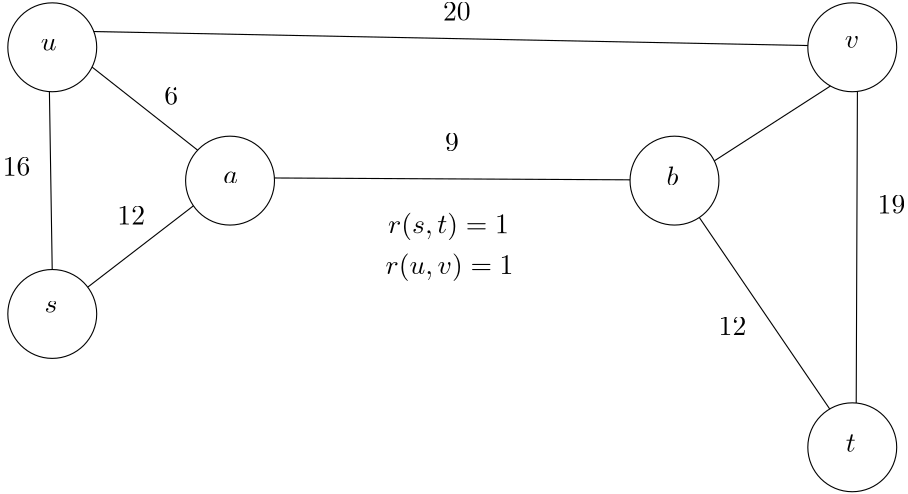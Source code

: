 <?xml version="1.0"?>
<!DOCTYPE ipe SYSTEM "ipe.dtd">
<ipe version="70206" creator="Ipe 7.2.11">
<info created="D:20190409095023" modified="D:20190409095842"/>
<ipestyle name="basic">
<symbol name="arrow/arc(spx)">
<path stroke="sym-stroke" fill="sym-stroke" pen="sym-pen">
0 0 m
-1 0.333 l
-1 -0.333 l
h
</path>
</symbol>
<symbol name="arrow/farc(spx)">
<path stroke="sym-stroke" fill="white" pen="sym-pen">
0 0 m
-1 0.333 l
-1 -0.333 l
h
</path>
</symbol>
<symbol name="arrow/ptarc(spx)">
<path stroke="sym-stroke" fill="sym-stroke" pen="sym-pen">
0 0 m
-1 0.333 l
-0.8 0 l
-1 -0.333 l
h
</path>
</symbol>
<symbol name="arrow/fptarc(spx)">
<path stroke="sym-stroke" fill="white" pen="sym-pen">
0 0 m
-1 0.333 l
-0.8 0 l
-1 -0.333 l
h
</path>
</symbol>
<symbol name="mark/circle(sx)" transformations="translations">
<path fill="sym-stroke">
0.6 0 0 0.6 0 0 e
0.4 0 0 0.4 0 0 e
</path>
</symbol>
<symbol name="mark/disk(sx)" transformations="translations">
<path fill="sym-stroke">
0.6 0 0 0.6 0 0 e
</path>
</symbol>
<symbol name="mark/fdisk(sfx)" transformations="translations">
<group>
<path fill="sym-fill">
0.5 0 0 0.5 0 0 e
</path>
<path fill="sym-stroke" fillrule="eofill">
0.6 0 0 0.6 0 0 e
0.4 0 0 0.4 0 0 e
</path>
</group>
</symbol>
<symbol name="mark/box(sx)" transformations="translations">
<path fill="sym-stroke" fillrule="eofill">
-0.6 -0.6 m
0.6 -0.6 l
0.6 0.6 l
-0.6 0.6 l
h
-0.4 -0.4 m
0.4 -0.4 l
0.4 0.4 l
-0.4 0.4 l
h
</path>
</symbol>
<symbol name="mark/square(sx)" transformations="translations">
<path fill="sym-stroke">
-0.6 -0.6 m
0.6 -0.6 l
0.6 0.6 l
-0.6 0.6 l
h
</path>
</symbol>
<symbol name="mark/fsquare(sfx)" transformations="translations">
<group>
<path fill="sym-fill">
-0.5 -0.5 m
0.5 -0.5 l
0.5 0.5 l
-0.5 0.5 l
h
</path>
<path fill="sym-stroke" fillrule="eofill">
-0.6 -0.6 m
0.6 -0.6 l
0.6 0.6 l
-0.6 0.6 l
h
-0.4 -0.4 m
0.4 -0.4 l
0.4 0.4 l
-0.4 0.4 l
h
</path>
</group>
</symbol>
<symbol name="mark/cross(sx)" transformations="translations">
<group>
<path fill="sym-stroke">
-0.43 -0.57 m
0.57 0.43 l
0.43 0.57 l
-0.57 -0.43 l
h
</path>
<path fill="sym-stroke">
-0.43 0.57 m
0.57 -0.43 l
0.43 -0.57 l
-0.57 0.43 l
h
</path>
</group>
</symbol>
<symbol name="arrow/fnormal(spx)">
<path stroke="sym-stroke" fill="white" pen="sym-pen">
0 0 m
-1 0.333 l
-1 -0.333 l
h
</path>
</symbol>
<symbol name="arrow/pointed(spx)">
<path stroke="sym-stroke" fill="sym-stroke" pen="sym-pen">
0 0 m
-1 0.333 l
-0.8 0 l
-1 -0.333 l
h
</path>
</symbol>
<symbol name="arrow/fpointed(spx)">
<path stroke="sym-stroke" fill="white" pen="sym-pen">
0 0 m
-1 0.333 l
-0.8 0 l
-1 -0.333 l
h
</path>
</symbol>
<symbol name="arrow/linear(spx)">
<path stroke="sym-stroke" pen="sym-pen">
-1 0.333 m
0 0 l
-1 -0.333 l
</path>
</symbol>
<symbol name="arrow/fdouble(spx)">
<path stroke="sym-stroke" fill="white" pen="sym-pen">
0 0 m
-1 0.333 l
-1 -0.333 l
h
-1 0 m
-2 0.333 l
-2 -0.333 l
h
</path>
</symbol>
<symbol name="arrow/double(spx)">
<path stroke="sym-stroke" fill="sym-stroke" pen="sym-pen">
0 0 m
-1 0.333 l
-1 -0.333 l
h
-1 0 m
-2 0.333 l
-2 -0.333 l
h
</path>
</symbol>
<pen name="heavier" value="0.8"/>
<pen name="fat" value="1.2"/>
<pen name="ultrafat" value="2"/>
<symbolsize name="large" value="5"/>
<symbolsize name="small" value="2"/>
<symbolsize name="tiny" value="1.1"/>
<arrowsize name="large" value="10"/>
<arrowsize name="small" value="5"/>
<arrowsize name="tiny" value="3"/>
<color name="red" value="1 0 0"/>
<color name="green" value="0 1 0"/>
<color name="blue" value="0 0 1"/>
<color name="yellow" value="1 1 0"/>
<color name="orange" value="1 0.647 0"/>
<color name="gold" value="1 0.843 0"/>
<color name="purple" value="0.627 0.125 0.941"/>
<color name="gray" value="0.745"/>
<color name="brown" value="0.647 0.165 0.165"/>
<color name="navy" value="0 0 0.502"/>
<color name="pink" value="1 0.753 0.796"/>
<color name="seagreen" value="0.18 0.545 0.341"/>
<color name="turquoise" value="0.251 0.878 0.816"/>
<color name="violet" value="0.933 0.51 0.933"/>
<color name="darkblue" value="0 0 0.545"/>
<color name="darkcyan" value="0 0.545 0.545"/>
<color name="darkgray" value="0.663"/>
<color name="darkgreen" value="0 0.392 0"/>
<color name="darkmagenta" value="0.545 0 0.545"/>
<color name="darkorange" value="1 0.549 0"/>
<color name="darkred" value="0.545 0 0"/>
<color name="lightblue" value="0.678 0.847 0.902"/>
<color name="lightcyan" value="0.878 1 1"/>
<color name="lightgray" value="0.827"/>
<color name="lightgreen" value="0.565 0.933 0.565"/>
<color name="lightyellow" value="1 1 0.878"/>
<dashstyle name="dashed" value="[4] 0"/>
<dashstyle name="dotted" value="[1 3] 0"/>
<dashstyle name="dash dotted" value="[4 2 1 2] 0"/>
<dashstyle name="dash dot dotted" value="[4 2 1 2 1 2] 0"/>
<textsize name="large" value="\large"/>
<textsize name="Large" value="\Large"/>
<textsize name="LARGE" value="\LARGE"/>
<textsize name="huge" value="\huge"/>
<textsize name="Huge" value="\Huge"/>
<textsize name="small" value="\small"/>
<textsize name="footnote" value="\footnotesize"/>
<textsize name="tiny" value="\tiny"/>
<textstyle name="center" begin="\begin{center}" end="\end{center}"/>
<textstyle name="itemize" begin="\begin{itemize}" end="\end{itemize}"/>
<textstyle name="item" begin="\begin{itemize}\item{}" end="\end{itemize}"/>
<gridsize name="4 pts" value="4"/>
<gridsize name="8 pts (~3 mm)" value="8"/>
<gridsize name="16 pts (~6 mm)" value="16"/>
<gridsize name="32 pts (~12 mm)" value="32"/>
<gridsize name="10 pts (~3.5 mm)" value="10"/>
<gridsize name="20 pts (~7 mm)" value="20"/>
<gridsize name="14 pts (~5 mm)" value="14"/>
<gridsize name="28 pts (~10 mm)" value="28"/>
<gridsize name="56 pts (~20 mm)" value="56"/>
<anglesize name="90 deg" value="90"/>
<anglesize name="60 deg" value="60"/>
<anglesize name="45 deg" value="45"/>
<anglesize name="30 deg" value="30"/>
<anglesize name="22.5 deg" value="22.5"/>
<opacity name="10%" value="0.1"/>
<opacity name="30%" value="0.3"/>
<opacity name="50%" value="0.5"/>
<opacity name="75%" value="0.75"/>
<tiling name="falling" angle="-60" step="4" width="1"/>
<tiling name="rising" angle="30" step="4" width="1"/>
</ipestyle>
<page>
<layer name="alpha"/>
<view layers="alpha" active="alpha"/>
<path layer="alpha" stroke="black">
16 0 0 16 192 800 e
</path>
<path stroke="black">
16 0 0 16 192 704 e
</path>
<path stroke="black">
16 0 0 16 256 752 e
</path>
<path stroke="black">
16 0 0 16 416 752 e
</path>
<path stroke="black">
16 0 0 16 480 800 e
</path>
<path stroke="black">
16 0 0 16 480 656 e
</path>
<path stroke="black">
190.973 784.033 m
191.979 720 l
</path>
<path stroke="black">
204.765 713.647 m
242.816 742.934 l
</path>
<path stroke="black">
206.328 792.879 m
244.338 762.954 l
</path>
<path stroke="black">
206.963 805.666 m
464.012 800.627 l
</path>
<path stroke="black">
472.137 786.066 m
430.333 759.11 l
</path>
<path stroke="black">
481.852 784.107 m
481.422 671.937 l
</path>
<path stroke="black">
424.93 738.724 m
471.883 669.788 l
</path>
<path stroke="black">
271.972 752.953 m
400.003 752.287 l
</path>
<text matrix="1 0 0 1 28.6207 -6.39609" transformations="translations" pos="304 816" stroke="black" type="label" width="9.963" height="6.42" depth="0" valign="baseline" style="math">20</text>
<text transformations="translations" pos="174.185 753.74" stroke="black" type="label" width="9.963" height="6.42" depth="0" valign="baseline" style="math">16</text>
<text matrix="1 0 0 1 2.2955 -6.75607" transformations="translations" pos="230.059 786.039" stroke="black" type="label" width="4.981" height="6.42" depth="0" valign="baseline" style="math">6</text>
<text transformations="translations" pos="333.414 762.549" stroke="black" type="label" width="4.981" height="6.42" depth="0" valign="baseline" style="math">9</text>
<text matrix="1 0 0 1 -3.03893 -7.4395" transformations="translations" pos="434.904 703.855" stroke="black" type="label" width="9.963" height="6.42" depth="0" valign="baseline" style="math">12</text>
<text transformations="translations" pos="489.099 740.142" stroke="black" type="label" width="9.963" height="6.42" depth="0" valign="baseline" style="math">19</text>
<text matrix="1 0 0 1 1.05645 -4.11103" transformations="translations" pos="186.797 802.947" stroke="black" type="label" width="5.703" height="4.289" depth="0" valign="baseline" style="math">u</text>
<text matrix="1 0 0 1 3.61019 -5.39964" transformations="translations" pos="185.587 709.904" stroke="black" type="label" width="4.67" height="4.289" depth="0" valign="baseline" style="math">s</text>
<text matrix="1 0 0 1 3.28152 -5.6944" transformations="translations" pos="250.307 756.672" stroke="black" type="label" width="5.266" height="4.289" depth="0" valign="baseline" style="math">a</text>
<text matrix="1 0 0 1 -0.174771 -6.1222" transformations="translations" pos="413.256 756.388" stroke="black" type="label" width="4.276" height="6.918" depth="0" valign="baseline" style="math">b</text>
<text matrix="1 0 0 1 -1.73728 -5.6631" transformations="translations" pos="479.019 805.501" stroke="black" type="label" width="5.187" height="4.289" depth="0" valign="baseline" style="math">v</text>
<text matrix="1 0 0 1 5.08662 -8.99418" transformations="translations" pos="472.579 663.425" stroke="black" type="label" width="3.598" height="6.128" depth="0" valign="baseline" style="math">t</text>
<text matrix="1 0 0 1 6.17959 -1.41643" transformations="translations" pos="209.241 737.58" stroke="black" type="label" width="9.963" height="6.42" depth="0" valign="baseline" style="math">12</text>
<text transformations="translations" pos="312.88 733.023" stroke="black" type="label" width="43.48" height="7.473" depth="2.49" valign="baseline" style="math">r(s,t)=1</text>
<text matrix="1 0 0 1 -10.6767 3.78757" transformations="translations" pos="322.617 714.628" stroke="black" type="label" width="46.103" height="7.473" depth="2.49" valign="baseline" style="math">r(u,v)=1</text>
</page>
</ipe>
